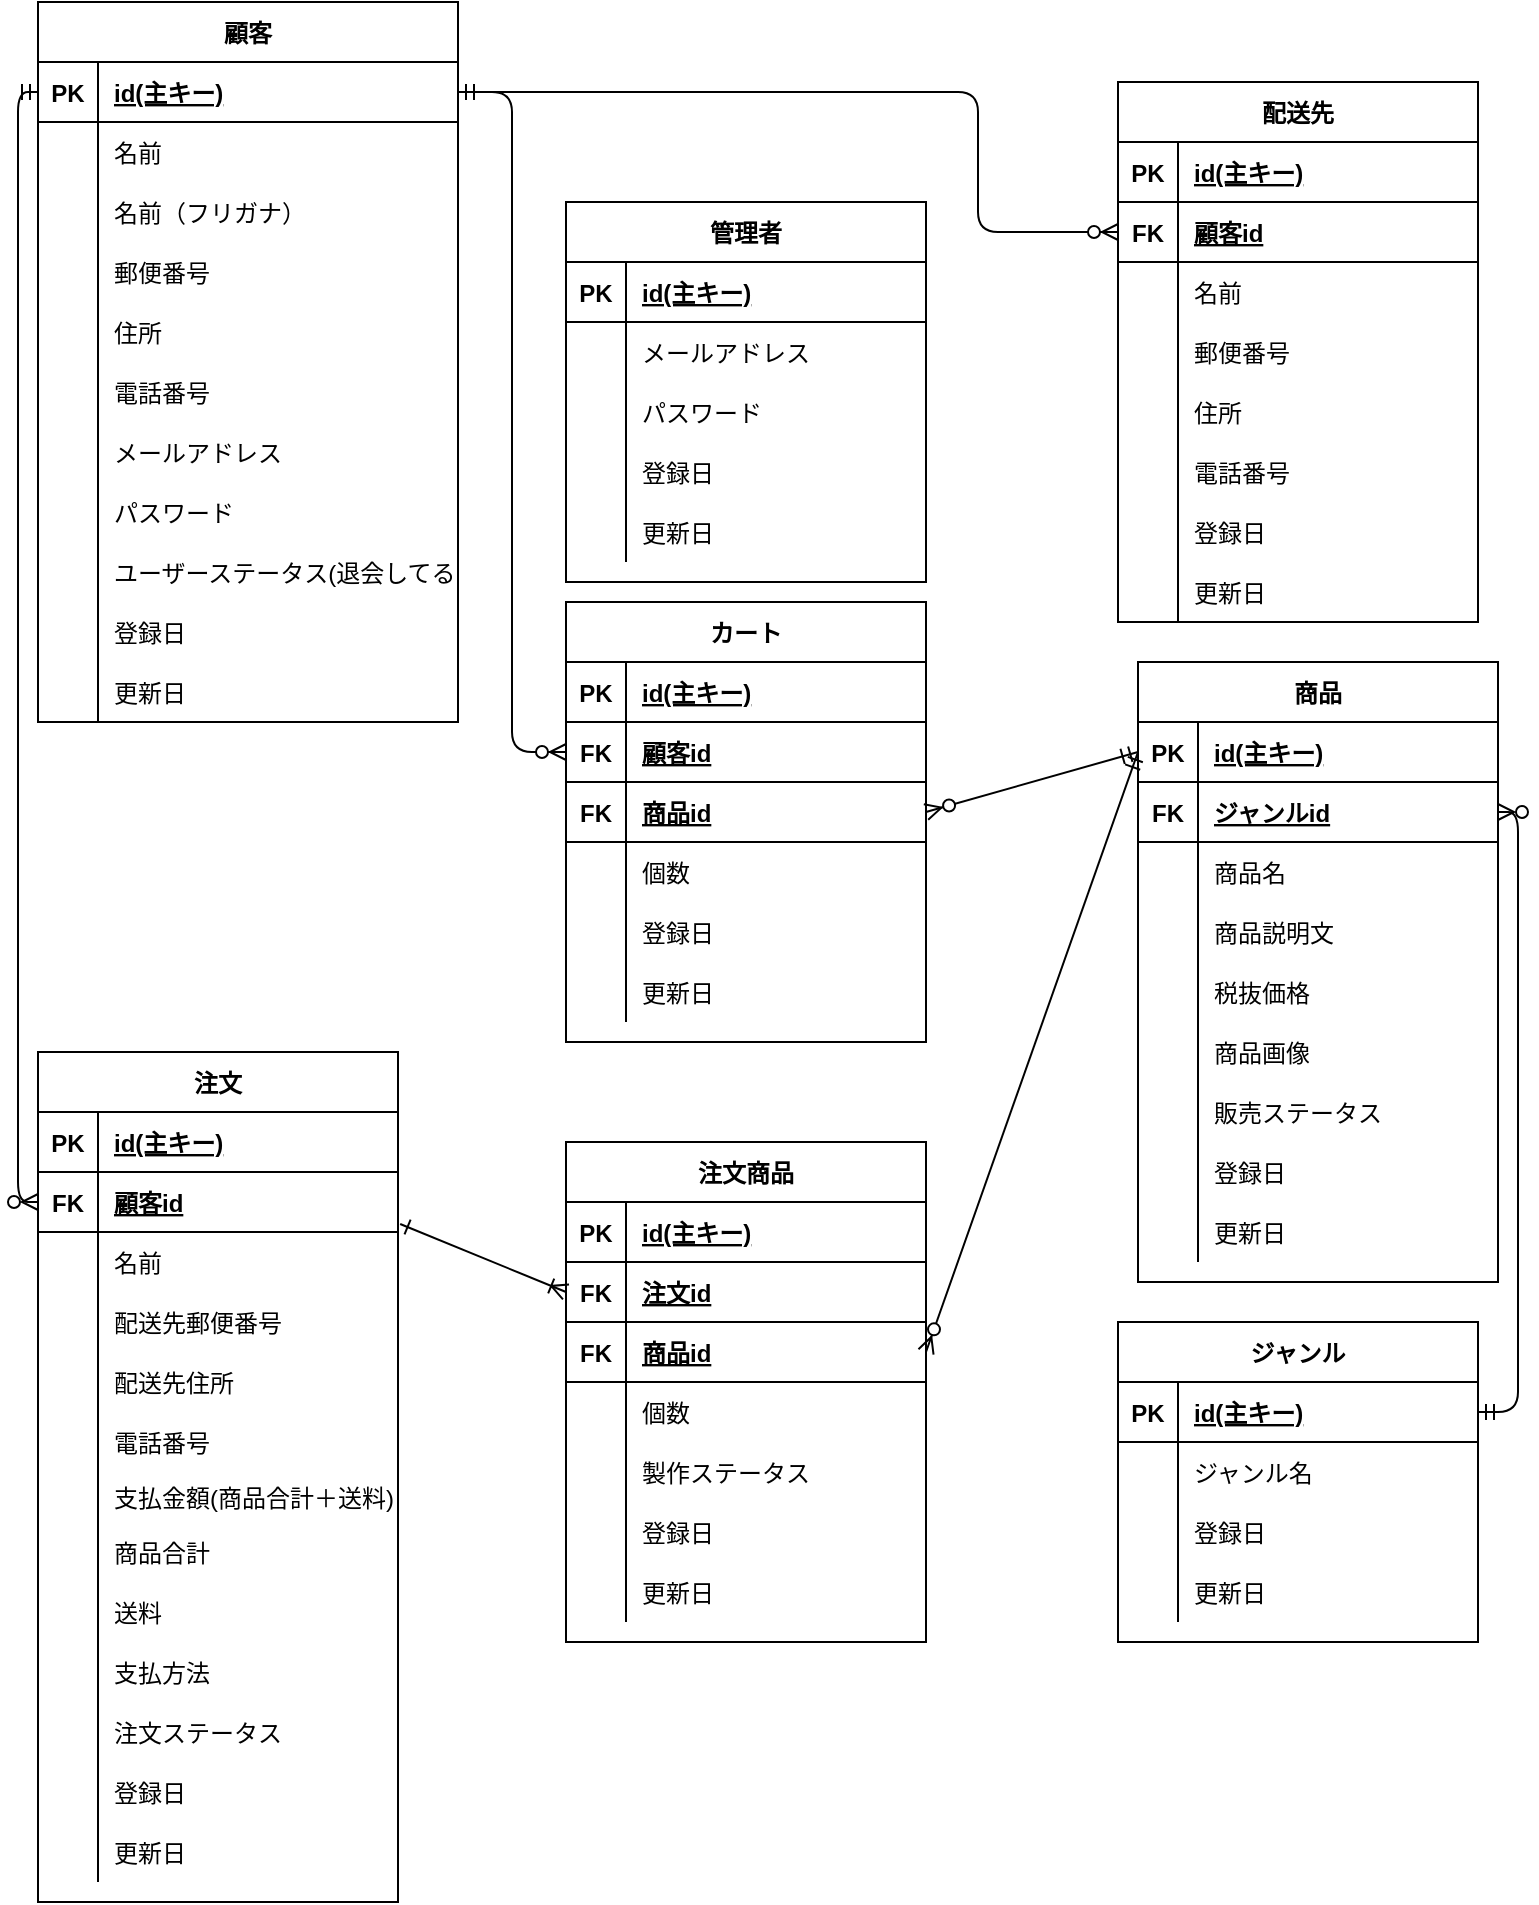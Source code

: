 <mxfile version="14.3.1" type="github">
  <diagram id="tSMaDPSG_NFxR9K5SJ_2" name="Page-1">
    <mxGraphModel dx="827" dy="589" grid="1" gridSize="10" guides="1" tooltips="1" connect="1" arrows="1" fold="1" page="1" pageScale="1" pageWidth="827" pageHeight="1169" math="0" shadow="0">
      <root>
        <mxCell id="0" />
        <mxCell id="1" parent="0" />
        <mxCell id="ISeB7mWLumaq7uImgFsu-5" value="顧客" style="shape=table;startSize=30;container=1;collapsible=1;childLayout=tableLayout;fixedRows=1;rowLines=0;fontStyle=1;align=center;resizeLast=1;" vertex="1" parent="1">
          <mxGeometry x="60" y="10" width="210" height="360" as="geometry">
            <mxRectangle x="70" y="100" width="60" height="30" as="alternateBounds" />
          </mxGeometry>
        </mxCell>
        <mxCell id="ISeB7mWLumaq7uImgFsu-6" value="" style="shape=partialRectangle;collapsible=0;dropTarget=0;pointerEvents=0;fillColor=none;top=0;left=0;bottom=1;right=0;points=[[0,0.5],[1,0.5]];portConstraint=eastwest;" vertex="1" parent="ISeB7mWLumaq7uImgFsu-5">
          <mxGeometry y="30" width="210" height="30" as="geometry" />
        </mxCell>
        <mxCell id="ISeB7mWLumaq7uImgFsu-7" value="PK" style="shape=partialRectangle;connectable=0;fillColor=none;top=0;left=0;bottom=0;right=0;fontStyle=1;overflow=hidden;" vertex="1" parent="ISeB7mWLumaq7uImgFsu-6">
          <mxGeometry width="30" height="30" as="geometry" />
        </mxCell>
        <mxCell id="ISeB7mWLumaq7uImgFsu-8" value="id(主キー)" style="shape=partialRectangle;connectable=0;fillColor=none;top=0;left=0;bottom=0;right=0;align=left;spacingLeft=6;fontStyle=5;overflow=hidden;" vertex="1" parent="ISeB7mWLumaq7uImgFsu-6">
          <mxGeometry x="30" width="180" height="30" as="geometry" />
        </mxCell>
        <mxCell id="ISeB7mWLumaq7uImgFsu-9" value="" style="shape=partialRectangle;collapsible=0;dropTarget=0;pointerEvents=0;fillColor=none;top=0;left=0;bottom=0;right=0;points=[[0,0.5],[1,0.5]];portConstraint=eastwest;" vertex="1" parent="ISeB7mWLumaq7uImgFsu-5">
          <mxGeometry y="60" width="210" height="30" as="geometry" />
        </mxCell>
        <mxCell id="ISeB7mWLumaq7uImgFsu-10" value="" style="shape=partialRectangle;connectable=0;fillColor=none;top=0;left=0;bottom=0;right=0;editable=1;overflow=hidden;" vertex="1" parent="ISeB7mWLumaq7uImgFsu-9">
          <mxGeometry width="30" height="30" as="geometry" />
        </mxCell>
        <mxCell id="ISeB7mWLumaq7uImgFsu-11" value="名前" style="shape=partialRectangle;connectable=0;fillColor=none;top=0;left=0;bottom=0;right=0;align=left;spacingLeft=6;overflow=hidden;" vertex="1" parent="ISeB7mWLumaq7uImgFsu-9">
          <mxGeometry x="30" width="180" height="30" as="geometry" />
        </mxCell>
        <mxCell id="ISeB7mWLumaq7uImgFsu-179" value="" style="shape=partialRectangle;collapsible=0;dropTarget=0;pointerEvents=0;fillColor=none;top=0;left=0;bottom=0;right=0;points=[[0,0.5],[1,0.5]];portConstraint=eastwest;" vertex="1" parent="ISeB7mWLumaq7uImgFsu-5">
          <mxGeometry y="90" width="210" height="30" as="geometry" />
        </mxCell>
        <mxCell id="ISeB7mWLumaq7uImgFsu-180" value="" style="shape=partialRectangle;connectable=0;fillColor=none;top=0;left=0;bottom=0;right=0;editable=1;overflow=hidden;" vertex="1" parent="ISeB7mWLumaq7uImgFsu-179">
          <mxGeometry width="30" height="30" as="geometry" />
        </mxCell>
        <mxCell id="ISeB7mWLumaq7uImgFsu-181" value="名前（フリガナ）" style="shape=partialRectangle;connectable=0;fillColor=none;top=0;left=0;bottom=0;right=0;align=left;spacingLeft=6;overflow=hidden;" vertex="1" parent="ISeB7mWLumaq7uImgFsu-179">
          <mxGeometry x="30" width="180" height="30" as="geometry" />
        </mxCell>
        <mxCell id="ISeB7mWLumaq7uImgFsu-182" value="" style="shape=partialRectangle;collapsible=0;dropTarget=0;pointerEvents=0;fillColor=none;top=0;left=0;bottom=0;right=0;points=[[0,0.5],[1,0.5]];portConstraint=eastwest;" vertex="1" parent="ISeB7mWLumaq7uImgFsu-5">
          <mxGeometry y="120" width="210" height="30" as="geometry" />
        </mxCell>
        <mxCell id="ISeB7mWLumaq7uImgFsu-183" value="" style="shape=partialRectangle;connectable=0;fillColor=none;top=0;left=0;bottom=0;right=0;editable=1;overflow=hidden;" vertex="1" parent="ISeB7mWLumaq7uImgFsu-182">
          <mxGeometry width="30" height="30" as="geometry" />
        </mxCell>
        <mxCell id="ISeB7mWLumaq7uImgFsu-184" value="郵便番号" style="shape=partialRectangle;connectable=0;fillColor=none;top=0;left=0;bottom=0;right=0;align=left;spacingLeft=6;overflow=hidden;" vertex="1" parent="ISeB7mWLumaq7uImgFsu-182">
          <mxGeometry x="30" width="180" height="30" as="geometry" />
        </mxCell>
        <mxCell id="ISeB7mWLumaq7uImgFsu-12" value="" style="shape=partialRectangle;collapsible=0;dropTarget=0;pointerEvents=0;fillColor=none;top=0;left=0;bottom=0;right=0;points=[[0,0.5],[1,0.5]];portConstraint=eastwest;" vertex="1" parent="ISeB7mWLumaq7uImgFsu-5">
          <mxGeometry y="150" width="210" height="30" as="geometry" />
        </mxCell>
        <mxCell id="ISeB7mWLumaq7uImgFsu-13" value="" style="shape=partialRectangle;connectable=0;fillColor=none;top=0;left=0;bottom=0;right=0;editable=1;overflow=hidden;" vertex="1" parent="ISeB7mWLumaq7uImgFsu-12">
          <mxGeometry width="30" height="30" as="geometry" />
        </mxCell>
        <mxCell id="ISeB7mWLumaq7uImgFsu-14" value="住所" style="shape=partialRectangle;connectable=0;fillColor=none;top=0;left=0;bottom=0;right=0;align=left;spacingLeft=6;overflow=hidden;" vertex="1" parent="ISeB7mWLumaq7uImgFsu-12">
          <mxGeometry x="30" width="180" height="30" as="geometry" />
        </mxCell>
        <mxCell id="ISeB7mWLumaq7uImgFsu-15" value="" style="shape=partialRectangle;collapsible=0;dropTarget=0;pointerEvents=0;fillColor=none;top=0;left=0;bottom=0;right=0;points=[[0,0.5],[1,0.5]];portConstraint=eastwest;" vertex="1" parent="ISeB7mWLumaq7uImgFsu-5">
          <mxGeometry y="180" width="210" height="30" as="geometry" />
        </mxCell>
        <mxCell id="ISeB7mWLumaq7uImgFsu-16" value="" style="shape=partialRectangle;connectable=0;fillColor=none;top=0;left=0;bottom=0;right=0;editable=1;overflow=hidden;" vertex="1" parent="ISeB7mWLumaq7uImgFsu-15">
          <mxGeometry width="30" height="30" as="geometry" />
        </mxCell>
        <mxCell id="ISeB7mWLumaq7uImgFsu-17" value="電話番号" style="shape=partialRectangle;connectable=0;fillColor=none;top=0;left=0;bottom=0;right=0;align=left;spacingLeft=6;overflow=hidden;" vertex="1" parent="ISeB7mWLumaq7uImgFsu-15">
          <mxGeometry x="30" width="180" height="30" as="geometry" />
        </mxCell>
        <mxCell id="ISeB7mWLumaq7uImgFsu-80" value="" style="shape=partialRectangle;collapsible=0;dropTarget=0;pointerEvents=0;fillColor=none;top=0;left=0;bottom=0;right=0;points=[[0,0.5],[1,0.5]];portConstraint=eastwest;" vertex="1" parent="ISeB7mWLumaq7uImgFsu-5">
          <mxGeometry y="210" width="210" height="30" as="geometry" />
        </mxCell>
        <mxCell id="ISeB7mWLumaq7uImgFsu-81" value="" style="shape=partialRectangle;connectable=0;fillColor=none;top=0;left=0;bottom=0;right=0;editable=1;overflow=hidden;" vertex="1" parent="ISeB7mWLumaq7uImgFsu-80">
          <mxGeometry width="30" height="30" as="geometry" />
        </mxCell>
        <mxCell id="ISeB7mWLumaq7uImgFsu-82" value="メールアドレス" style="shape=partialRectangle;connectable=0;fillColor=none;top=0;left=0;bottom=0;right=0;align=left;spacingLeft=6;overflow=hidden;" vertex="1" parent="ISeB7mWLumaq7uImgFsu-80">
          <mxGeometry x="30" width="180" height="30" as="geometry" />
        </mxCell>
        <mxCell id="ISeB7mWLumaq7uImgFsu-83" value="" style="shape=partialRectangle;collapsible=0;dropTarget=0;pointerEvents=0;fillColor=none;top=0;left=0;bottom=0;right=0;points=[[0,0.5],[1,0.5]];portConstraint=eastwest;" vertex="1" parent="ISeB7mWLumaq7uImgFsu-5">
          <mxGeometry y="240" width="210" height="30" as="geometry" />
        </mxCell>
        <mxCell id="ISeB7mWLumaq7uImgFsu-84" value="" style="shape=partialRectangle;connectable=0;fillColor=none;top=0;left=0;bottom=0;right=0;editable=1;overflow=hidden;" vertex="1" parent="ISeB7mWLumaq7uImgFsu-83">
          <mxGeometry width="30" height="30" as="geometry" />
        </mxCell>
        <mxCell id="ISeB7mWLumaq7uImgFsu-85" value="パスワード" style="shape=partialRectangle;connectable=0;fillColor=none;top=0;left=0;bottom=0;right=0;align=left;spacingLeft=6;overflow=hidden;" vertex="1" parent="ISeB7mWLumaq7uImgFsu-83">
          <mxGeometry x="30" width="180" height="30" as="geometry" />
        </mxCell>
        <mxCell id="ISeB7mWLumaq7uImgFsu-86" value="" style="shape=partialRectangle;collapsible=0;dropTarget=0;pointerEvents=0;fillColor=none;top=0;left=0;bottom=0;right=0;points=[[0,0.5],[1,0.5]];portConstraint=eastwest;" vertex="1" parent="ISeB7mWLumaq7uImgFsu-5">
          <mxGeometry y="270" width="210" height="30" as="geometry" />
        </mxCell>
        <mxCell id="ISeB7mWLumaq7uImgFsu-87" value="" style="shape=partialRectangle;connectable=0;fillColor=none;top=0;left=0;bottom=0;right=0;editable=1;overflow=hidden;" vertex="1" parent="ISeB7mWLumaq7uImgFsu-86">
          <mxGeometry width="30" height="30" as="geometry" />
        </mxCell>
        <mxCell id="ISeB7mWLumaq7uImgFsu-88" value="ユーザーステータス(退会してるか)" style="shape=partialRectangle;connectable=0;fillColor=none;top=0;left=0;bottom=0;right=0;align=left;spacingLeft=6;overflow=hidden;" vertex="1" parent="ISeB7mWLumaq7uImgFsu-86">
          <mxGeometry x="30" width="180" height="30" as="geometry" />
        </mxCell>
        <mxCell id="ISeB7mWLumaq7uImgFsu-89" value="" style="shape=partialRectangle;collapsible=0;dropTarget=0;pointerEvents=0;fillColor=none;top=0;left=0;bottom=0;right=0;points=[[0,0.5],[1,0.5]];portConstraint=eastwest;" vertex="1" parent="ISeB7mWLumaq7uImgFsu-5">
          <mxGeometry y="300" width="210" height="30" as="geometry" />
        </mxCell>
        <mxCell id="ISeB7mWLumaq7uImgFsu-90" value="" style="shape=partialRectangle;connectable=0;fillColor=none;top=0;left=0;bottom=0;right=0;editable=1;overflow=hidden;" vertex="1" parent="ISeB7mWLumaq7uImgFsu-89">
          <mxGeometry width="30" height="30" as="geometry" />
        </mxCell>
        <mxCell id="ISeB7mWLumaq7uImgFsu-91" value="登録日" style="shape=partialRectangle;connectable=0;fillColor=none;top=0;left=0;bottom=0;right=0;align=left;spacingLeft=6;overflow=hidden;" vertex="1" parent="ISeB7mWLumaq7uImgFsu-89">
          <mxGeometry x="30" width="180" height="30" as="geometry" />
        </mxCell>
        <mxCell id="ISeB7mWLumaq7uImgFsu-92" value="" style="shape=partialRectangle;collapsible=0;dropTarget=0;pointerEvents=0;fillColor=none;top=0;left=0;bottom=0;right=0;points=[[0,0.5],[1,0.5]];portConstraint=eastwest;" vertex="1" parent="ISeB7mWLumaq7uImgFsu-5">
          <mxGeometry y="330" width="210" height="30" as="geometry" />
        </mxCell>
        <mxCell id="ISeB7mWLumaq7uImgFsu-93" value="" style="shape=partialRectangle;connectable=0;fillColor=none;top=0;left=0;bottom=0;right=0;editable=1;overflow=hidden;" vertex="1" parent="ISeB7mWLumaq7uImgFsu-92">
          <mxGeometry width="30" height="30" as="geometry" />
        </mxCell>
        <mxCell id="ISeB7mWLumaq7uImgFsu-94" value="更新日" style="shape=partialRectangle;connectable=0;fillColor=none;top=0;left=0;bottom=0;right=0;align=left;spacingLeft=6;overflow=hidden;" vertex="1" parent="ISeB7mWLumaq7uImgFsu-92">
          <mxGeometry x="30" width="180" height="30" as="geometry" />
        </mxCell>
        <mxCell id="ISeB7mWLumaq7uImgFsu-22" value="商品" style="shape=table;startSize=30;container=1;collapsible=1;childLayout=tableLayout;fixedRows=1;rowLines=0;fontStyle=1;align=center;resizeLast=1;" vertex="1" parent="1">
          <mxGeometry x="610" y="340" width="180" height="310" as="geometry" />
        </mxCell>
        <mxCell id="ISeB7mWLumaq7uImgFsu-23" value="" style="shape=partialRectangle;collapsible=0;dropTarget=0;pointerEvents=0;fillColor=none;top=0;left=0;bottom=1;right=0;points=[[0,0.5],[1,0.5]];portConstraint=eastwest;" vertex="1" parent="ISeB7mWLumaq7uImgFsu-22">
          <mxGeometry y="30" width="180" height="30" as="geometry" />
        </mxCell>
        <mxCell id="ISeB7mWLumaq7uImgFsu-24" value="PK" style="shape=partialRectangle;connectable=0;fillColor=none;top=0;left=0;bottom=0;right=0;fontStyle=1;overflow=hidden;" vertex="1" parent="ISeB7mWLumaq7uImgFsu-23">
          <mxGeometry width="30" height="30" as="geometry" />
        </mxCell>
        <mxCell id="ISeB7mWLumaq7uImgFsu-25" value="id(主キー)" style="shape=partialRectangle;connectable=0;fillColor=none;top=0;left=0;bottom=0;right=0;align=left;spacingLeft=6;fontStyle=5;overflow=hidden;" vertex="1" parent="ISeB7mWLumaq7uImgFsu-23">
          <mxGeometry x="30" width="150" height="30" as="geometry" />
        </mxCell>
        <mxCell id="ISeB7mWLumaq7uImgFsu-215" value="" style="shape=partialRectangle;collapsible=0;dropTarget=0;pointerEvents=0;fillColor=none;top=0;left=0;bottom=1;right=0;points=[[0,0.5],[1,0.5]];portConstraint=eastwest;" vertex="1" parent="ISeB7mWLumaq7uImgFsu-22">
          <mxGeometry y="60" width="180" height="30" as="geometry" />
        </mxCell>
        <mxCell id="ISeB7mWLumaq7uImgFsu-216" value="FK" style="shape=partialRectangle;connectable=0;fillColor=none;top=0;left=0;bottom=0;right=0;fontStyle=1;overflow=hidden;" vertex="1" parent="ISeB7mWLumaq7uImgFsu-215">
          <mxGeometry width="30" height="30" as="geometry" />
        </mxCell>
        <mxCell id="ISeB7mWLumaq7uImgFsu-217" value="ジャンルid" style="shape=partialRectangle;connectable=0;fillColor=none;top=0;left=0;bottom=0;right=0;align=left;spacingLeft=6;fontStyle=5;overflow=hidden;" vertex="1" parent="ISeB7mWLumaq7uImgFsu-215">
          <mxGeometry x="30" width="150" height="30" as="geometry" />
        </mxCell>
        <mxCell id="ISeB7mWLumaq7uImgFsu-26" value="" style="shape=partialRectangle;collapsible=0;dropTarget=0;pointerEvents=0;fillColor=none;top=0;left=0;bottom=0;right=0;points=[[0,0.5],[1,0.5]];portConstraint=eastwest;" vertex="1" parent="ISeB7mWLumaq7uImgFsu-22">
          <mxGeometry y="90" width="180" height="30" as="geometry" />
        </mxCell>
        <mxCell id="ISeB7mWLumaq7uImgFsu-27" value="" style="shape=partialRectangle;connectable=0;fillColor=none;top=0;left=0;bottom=0;right=0;editable=1;overflow=hidden;" vertex="1" parent="ISeB7mWLumaq7uImgFsu-26">
          <mxGeometry width="30" height="30" as="geometry" />
        </mxCell>
        <mxCell id="ISeB7mWLumaq7uImgFsu-28" value="商品名" style="shape=partialRectangle;connectable=0;fillColor=none;top=0;left=0;bottom=0;right=0;align=left;spacingLeft=6;overflow=hidden;" vertex="1" parent="ISeB7mWLumaq7uImgFsu-26">
          <mxGeometry x="30" width="150" height="30" as="geometry" />
        </mxCell>
        <mxCell id="ISeB7mWLumaq7uImgFsu-29" value="" style="shape=partialRectangle;collapsible=0;dropTarget=0;pointerEvents=0;fillColor=none;top=0;left=0;bottom=0;right=0;points=[[0,0.5],[1,0.5]];portConstraint=eastwest;" vertex="1" parent="ISeB7mWLumaq7uImgFsu-22">
          <mxGeometry y="120" width="180" height="30" as="geometry" />
        </mxCell>
        <mxCell id="ISeB7mWLumaq7uImgFsu-30" value="" style="shape=partialRectangle;connectable=0;fillColor=none;top=0;left=0;bottom=0;right=0;editable=1;overflow=hidden;" vertex="1" parent="ISeB7mWLumaq7uImgFsu-29">
          <mxGeometry width="30" height="30" as="geometry" />
        </mxCell>
        <mxCell id="ISeB7mWLumaq7uImgFsu-31" value="商品説明文" style="shape=partialRectangle;connectable=0;fillColor=none;top=0;left=0;bottom=0;right=0;align=left;spacingLeft=6;overflow=hidden;" vertex="1" parent="ISeB7mWLumaq7uImgFsu-29">
          <mxGeometry x="30" width="150" height="30" as="geometry" />
        </mxCell>
        <mxCell id="ISeB7mWLumaq7uImgFsu-218" value="" style="shape=partialRectangle;collapsible=0;dropTarget=0;pointerEvents=0;fillColor=none;top=0;left=0;bottom=0;right=0;points=[[0,0.5],[1,0.5]];portConstraint=eastwest;" vertex="1" parent="ISeB7mWLumaq7uImgFsu-22">
          <mxGeometry y="150" width="180" height="30" as="geometry" />
        </mxCell>
        <mxCell id="ISeB7mWLumaq7uImgFsu-219" value="" style="shape=partialRectangle;connectable=0;fillColor=none;top=0;left=0;bottom=0;right=0;editable=1;overflow=hidden;" vertex="1" parent="ISeB7mWLumaq7uImgFsu-218">
          <mxGeometry width="30" height="30" as="geometry" />
        </mxCell>
        <mxCell id="ISeB7mWLumaq7uImgFsu-220" value="税抜価格" style="shape=partialRectangle;connectable=0;fillColor=none;top=0;left=0;bottom=0;right=0;align=left;spacingLeft=6;overflow=hidden;" vertex="1" parent="ISeB7mWLumaq7uImgFsu-218">
          <mxGeometry x="30" width="150" height="30" as="geometry" />
        </mxCell>
        <mxCell id="ISeB7mWLumaq7uImgFsu-221" value="" style="shape=partialRectangle;collapsible=0;dropTarget=0;pointerEvents=0;fillColor=none;top=0;left=0;bottom=0;right=0;points=[[0,0.5],[1,0.5]];portConstraint=eastwest;" vertex="1" parent="ISeB7mWLumaq7uImgFsu-22">
          <mxGeometry y="180" width="180" height="30" as="geometry" />
        </mxCell>
        <mxCell id="ISeB7mWLumaq7uImgFsu-222" value="" style="shape=partialRectangle;connectable=0;fillColor=none;top=0;left=0;bottom=0;right=0;editable=1;overflow=hidden;" vertex="1" parent="ISeB7mWLumaq7uImgFsu-221">
          <mxGeometry width="30" height="30" as="geometry" />
        </mxCell>
        <mxCell id="ISeB7mWLumaq7uImgFsu-223" value="商品画像" style="shape=partialRectangle;connectable=0;fillColor=none;top=0;left=0;bottom=0;right=0;align=left;spacingLeft=6;overflow=hidden;" vertex="1" parent="ISeB7mWLumaq7uImgFsu-221">
          <mxGeometry x="30" width="150" height="30" as="geometry" />
        </mxCell>
        <mxCell id="ISeB7mWLumaq7uImgFsu-224" value="" style="shape=partialRectangle;collapsible=0;dropTarget=0;pointerEvents=0;fillColor=none;top=0;left=0;bottom=0;right=0;points=[[0,0.5],[1,0.5]];portConstraint=eastwest;" vertex="1" parent="ISeB7mWLumaq7uImgFsu-22">
          <mxGeometry y="210" width="180" height="30" as="geometry" />
        </mxCell>
        <mxCell id="ISeB7mWLumaq7uImgFsu-225" value="" style="shape=partialRectangle;connectable=0;fillColor=none;top=0;left=0;bottom=0;right=0;editable=1;overflow=hidden;" vertex="1" parent="ISeB7mWLumaq7uImgFsu-224">
          <mxGeometry width="30" height="30" as="geometry" />
        </mxCell>
        <mxCell id="ISeB7mWLumaq7uImgFsu-226" value="販売ステータス" style="shape=partialRectangle;connectable=0;fillColor=none;top=0;left=0;bottom=0;right=0;align=left;spacingLeft=6;overflow=hidden;" vertex="1" parent="ISeB7mWLumaq7uImgFsu-224">
          <mxGeometry x="30" width="150" height="30" as="geometry" />
        </mxCell>
        <mxCell id="ISeB7mWLumaq7uImgFsu-32" value="" style="shape=partialRectangle;collapsible=0;dropTarget=0;pointerEvents=0;fillColor=none;top=0;left=0;bottom=0;right=0;points=[[0,0.5],[1,0.5]];portConstraint=eastwest;" vertex="1" parent="ISeB7mWLumaq7uImgFsu-22">
          <mxGeometry y="240" width="180" height="30" as="geometry" />
        </mxCell>
        <mxCell id="ISeB7mWLumaq7uImgFsu-33" value="" style="shape=partialRectangle;connectable=0;fillColor=none;top=0;left=0;bottom=0;right=0;editable=1;overflow=hidden;" vertex="1" parent="ISeB7mWLumaq7uImgFsu-32">
          <mxGeometry width="30" height="30" as="geometry" />
        </mxCell>
        <mxCell id="ISeB7mWLumaq7uImgFsu-34" value="登録日" style="shape=partialRectangle;connectable=0;fillColor=none;top=0;left=0;bottom=0;right=0;align=left;spacingLeft=6;overflow=hidden;" vertex="1" parent="ISeB7mWLumaq7uImgFsu-32">
          <mxGeometry x="30" width="150" height="30" as="geometry" />
        </mxCell>
        <mxCell id="ISeB7mWLumaq7uImgFsu-157" value="" style="shape=partialRectangle;collapsible=0;dropTarget=0;pointerEvents=0;fillColor=none;top=0;left=0;bottom=0;right=0;points=[[0,0.5],[1,0.5]];portConstraint=eastwest;" vertex="1" parent="ISeB7mWLumaq7uImgFsu-22">
          <mxGeometry y="270" width="180" height="30" as="geometry" />
        </mxCell>
        <mxCell id="ISeB7mWLumaq7uImgFsu-158" value="" style="shape=partialRectangle;connectable=0;fillColor=none;top=0;left=0;bottom=0;right=0;editable=1;overflow=hidden;" vertex="1" parent="ISeB7mWLumaq7uImgFsu-157">
          <mxGeometry width="30" height="30" as="geometry" />
        </mxCell>
        <mxCell id="ISeB7mWLumaq7uImgFsu-159" value="更新日" style="shape=partialRectangle;connectable=0;fillColor=none;top=0;left=0;bottom=0;right=0;align=left;spacingLeft=6;overflow=hidden;" vertex="1" parent="ISeB7mWLumaq7uImgFsu-157">
          <mxGeometry x="30" width="150" height="30" as="geometry" />
        </mxCell>
        <mxCell id="ISeB7mWLumaq7uImgFsu-35" value="カート" style="shape=table;startSize=30;container=1;collapsible=1;childLayout=tableLayout;fixedRows=1;rowLines=0;fontStyle=1;align=center;resizeLast=1;" vertex="1" parent="1">
          <mxGeometry x="324" y="310" width="180" height="220" as="geometry" />
        </mxCell>
        <mxCell id="ISeB7mWLumaq7uImgFsu-36" value="" style="shape=partialRectangle;collapsible=0;dropTarget=0;pointerEvents=0;fillColor=none;top=0;left=0;bottom=1;right=0;points=[[0,0.5],[1,0.5]];portConstraint=eastwest;" vertex="1" parent="ISeB7mWLumaq7uImgFsu-35">
          <mxGeometry y="30" width="180" height="30" as="geometry" />
        </mxCell>
        <mxCell id="ISeB7mWLumaq7uImgFsu-37" value="PK" style="shape=partialRectangle;connectable=0;fillColor=none;top=0;left=0;bottom=0;right=0;fontStyle=1;overflow=hidden;" vertex="1" parent="ISeB7mWLumaq7uImgFsu-36">
          <mxGeometry width="30" height="30" as="geometry" />
        </mxCell>
        <mxCell id="ISeB7mWLumaq7uImgFsu-38" value="id(主キー)" style="shape=partialRectangle;connectable=0;fillColor=none;top=0;left=0;bottom=0;right=0;align=left;spacingLeft=6;fontStyle=5;overflow=hidden;" vertex="1" parent="ISeB7mWLumaq7uImgFsu-36">
          <mxGeometry x="30" width="150" height="30" as="geometry" />
        </mxCell>
        <mxCell id="ISeB7mWLumaq7uImgFsu-235" value="" style="shape=partialRectangle;collapsible=0;dropTarget=0;pointerEvents=0;fillColor=none;top=0;left=0;bottom=1;right=0;points=[[0,0.5],[1,0.5]];portConstraint=eastwest;" vertex="1" parent="ISeB7mWLumaq7uImgFsu-35">
          <mxGeometry y="60" width="180" height="30" as="geometry" />
        </mxCell>
        <mxCell id="ISeB7mWLumaq7uImgFsu-236" value="FK" style="shape=partialRectangle;connectable=0;fillColor=none;top=0;left=0;bottom=0;right=0;fontStyle=1;overflow=hidden;" vertex="1" parent="ISeB7mWLumaq7uImgFsu-235">
          <mxGeometry width="30" height="30" as="geometry" />
        </mxCell>
        <mxCell id="ISeB7mWLumaq7uImgFsu-237" value="顧客id" style="shape=partialRectangle;connectable=0;fillColor=none;top=0;left=0;bottom=0;right=0;align=left;spacingLeft=6;fontStyle=5;overflow=hidden;" vertex="1" parent="ISeB7mWLumaq7uImgFsu-235">
          <mxGeometry x="30" width="150" height="30" as="geometry" />
        </mxCell>
        <mxCell id="ISeB7mWLumaq7uImgFsu-238" value="" style="shape=partialRectangle;collapsible=0;dropTarget=0;pointerEvents=0;fillColor=none;top=0;left=0;bottom=1;right=0;points=[[0,0.5],[1,0.5]];portConstraint=eastwest;" vertex="1" parent="ISeB7mWLumaq7uImgFsu-35">
          <mxGeometry y="90" width="180" height="30" as="geometry" />
        </mxCell>
        <mxCell id="ISeB7mWLumaq7uImgFsu-239" value="FK" style="shape=partialRectangle;connectable=0;fillColor=none;top=0;left=0;bottom=0;right=0;fontStyle=1;overflow=hidden;" vertex="1" parent="ISeB7mWLumaq7uImgFsu-238">
          <mxGeometry width="30" height="30" as="geometry" />
        </mxCell>
        <mxCell id="ISeB7mWLumaq7uImgFsu-240" value="商品id" style="shape=partialRectangle;connectable=0;fillColor=none;top=0;left=0;bottom=0;right=0;align=left;spacingLeft=6;fontStyle=5;overflow=hidden;" vertex="1" parent="ISeB7mWLumaq7uImgFsu-238">
          <mxGeometry x="30" width="150" height="30" as="geometry" />
        </mxCell>
        <mxCell id="ISeB7mWLumaq7uImgFsu-154" value="" style="shape=partialRectangle;collapsible=0;dropTarget=0;pointerEvents=0;fillColor=none;top=0;left=0;bottom=0;right=0;points=[[0,0.5],[1,0.5]];portConstraint=eastwest;" vertex="1" parent="ISeB7mWLumaq7uImgFsu-35">
          <mxGeometry y="120" width="180" height="30" as="geometry" />
        </mxCell>
        <mxCell id="ISeB7mWLumaq7uImgFsu-155" value="" style="shape=partialRectangle;connectable=0;fillColor=none;top=0;left=0;bottom=0;right=0;editable=1;overflow=hidden;" vertex="1" parent="ISeB7mWLumaq7uImgFsu-154">
          <mxGeometry width="30" height="30" as="geometry" />
        </mxCell>
        <mxCell id="ISeB7mWLumaq7uImgFsu-156" value="個数" style="shape=partialRectangle;connectable=0;fillColor=none;top=0;left=0;bottom=0;right=0;align=left;spacingLeft=6;overflow=hidden;" vertex="1" parent="ISeB7mWLumaq7uImgFsu-154">
          <mxGeometry x="30" width="150" height="30" as="geometry" />
        </mxCell>
        <mxCell id="ISeB7mWLumaq7uImgFsu-42" value="" style="shape=partialRectangle;collapsible=0;dropTarget=0;pointerEvents=0;fillColor=none;top=0;left=0;bottom=0;right=0;points=[[0,0.5],[1,0.5]];portConstraint=eastwest;" vertex="1" parent="ISeB7mWLumaq7uImgFsu-35">
          <mxGeometry y="150" width="180" height="30" as="geometry" />
        </mxCell>
        <mxCell id="ISeB7mWLumaq7uImgFsu-43" value="" style="shape=partialRectangle;connectable=0;fillColor=none;top=0;left=0;bottom=0;right=0;editable=1;overflow=hidden;" vertex="1" parent="ISeB7mWLumaq7uImgFsu-42">
          <mxGeometry width="30" height="30" as="geometry" />
        </mxCell>
        <mxCell id="ISeB7mWLumaq7uImgFsu-44" value="登録日" style="shape=partialRectangle;connectable=0;fillColor=none;top=0;left=0;bottom=0;right=0;align=left;spacingLeft=6;overflow=hidden;" vertex="1" parent="ISeB7mWLumaq7uImgFsu-42">
          <mxGeometry x="30" width="150" height="30" as="geometry" />
        </mxCell>
        <mxCell id="ISeB7mWLumaq7uImgFsu-45" value="" style="shape=partialRectangle;collapsible=0;dropTarget=0;pointerEvents=0;fillColor=none;top=0;left=0;bottom=0;right=0;points=[[0,0.5],[1,0.5]];portConstraint=eastwest;" vertex="1" parent="ISeB7mWLumaq7uImgFsu-35">
          <mxGeometry y="180" width="180" height="30" as="geometry" />
        </mxCell>
        <mxCell id="ISeB7mWLumaq7uImgFsu-46" value="" style="shape=partialRectangle;connectable=0;fillColor=none;top=0;left=0;bottom=0;right=0;editable=1;overflow=hidden;" vertex="1" parent="ISeB7mWLumaq7uImgFsu-45">
          <mxGeometry width="30" height="30" as="geometry" />
        </mxCell>
        <mxCell id="ISeB7mWLumaq7uImgFsu-47" value="更新日" style="shape=partialRectangle;connectable=0;fillColor=none;top=0;left=0;bottom=0;right=0;align=left;spacingLeft=6;overflow=hidden;" vertex="1" parent="ISeB7mWLumaq7uImgFsu-45">
          <mxGeometry x="30" width="150" height="30" as="geometry" />
        </mxCell>
        <mxCell id="ISeB7mWLumaq7uImgFsu-48" value="注文" style="shape=table;startSize=30;container=1;collapsible=1;childLayout=tableLayout;fixedRows=1;rowLines=0;fontStyle=1;align=center;resizeLast=1;" vertex="1" parent="1">
          <mxGeometry x="60" y="535" width="180" height="425" as="geometry" />
        </mxCell>
        <mxCell id="ISeB7mWLumaq7uImgFsu-49" value="" style="shape=partialRectangle;collapsible=0;dropTarget=0;pointerEvents=0;fillColor=none;top=0;left=0;bottom=1;right=0;points=[[0,0.5],[1,0.5]];portConstraint=eastwest;" vertex="1" parent="ISeB7mWLumaq7uImgFsu-48">
          <mxGeometry y="30" width="180" height="30" as="geometry" />
        </mxCell>
        <mxCell id="ISeB7mWLumaq7uImgFsu-50" value="PK" style="shape=partialRectangle;connectable=0;fillColor=none;top=0;left=0;bottom=0;right=0;fontStyle=1;overflow=hidden;" vertex="1" parent="ISeB7mWLumaq7uImgFsu-49">
          <mxGeometry width="30" height="30" as="geometry" />
        </mxCell>
        <mxCell id="ISeB7mWLumaq7uImgFsu-51" value="id(主キー)" style="shape=partialRectangle;connectable=0;fillColor=none;top=0;left=0;bottom=0;right=0;align=left;spacingLeft=6;fontStyle=5;overflow=hidden;" vertex="1" parent="ISeB7mWLumaq7uImgFsu-49">
          <mxGeometry x="30" width="150" height="30" as="geometry" />
        </mxCell>
        <mxCell id="ISeB7mWLumaq7uImgFsu-241" value="" style="shape=partialRectangle;collapsible=0;dropTarget=0;pointerEvents=0;fillColor=none;top=0;left=0;bottom=1;right=0;points=[[0,0.5],[1,0.5]];portConstraint=eastwest;" vertex="1" parent="ISeB7mWLumaq7uImgFsu-48">
          <mxGeometry y="60" width="180" height="30" as="geometry" />
        </mxCell>
        <mxCell id="ISeB7mWLumaq7uImgFsu-242" value="FK" style="shape=partialRectangle;connectable=0;fillColor=none;top=0;left=0;bottom=0;right=0;fontStyle=1;overflow=hidden;" vertex="1" parent="ISeB7mWLumaq7uImgFsu-241">
          <mxGeometry width="30" height="30" as="geometry" />
        </mxCell>
        <mxCell id="ISeB7mWLumaq7uImgFsu-243" value="顧客id" style="shape=partialRectangle;connectable=0;fillColor=none;top=0;left=0;bottom=0;right=0;align=left;spacingLeft=6;fontStyle=5;overflow=hidden;" vertex="1" parent="ISeB7mWLumaq7uImgFsu-241">
          <mxGeometry x="30" width="150" height="30" as="geometry" />
        </mxCell>
        <mxCell id="ISeB7mWLumaq7uImgFsu-176" value="" style="shape=partialRectangle;collapsible=0;dropTarget=0;pointerEvents=0;fillColor=none;top=0;left=0;bottom=0;right=0;points=[[0,0.5],[1,0.5]];portConstraint=eastwest;" vertex="1" parent="ISeB7mWLumaq7uImgFsu-48">
          <mxGeometry y="90" width="180" height="30" as="geometry" />
        </mxCell>
        <mxCell id="ISeB7mWLumaq7uImgFsu-177" value="" style="shape=partialRectangle;connectable=0;fillColor=none;top=0;left=0;bottom=0;right=0;editable=1;overflow=hidden;" vertex="1" parent="ISeB7mWLumaq7uImgFsu-176">
          <mxGeometry width="30" height="30" as="geometry" />
        </mxCell>
        <mxCell id="ISeB7mWLumaq7uImgFsu-178" value="名前" style="shape=partialRectangle;connectable=0;fillColor=none;top=0;left=0;bottom=0;right=0;align=left;spacingLeft=6;overflow=hidden;" vertex="1" parent="ISeB7mWLumaq7uImgFsu-176">
          <mxGeometry x="30" width="150" height="30" as="geometry" />
        </mxCell>
        <mxCell id="ISeB7mWLumaq7uImgFsu-255" value="" style="shape=partialRectangle;collapsible=0;dropTarget=0;pointerEvents=0;fillColor=none;top=0;left=0;bottom=0;right=0;points=[[0,0.5],[1,0.5]];portConstraint=eastwest;" vertex="1" parent="ISeB7mWLumaq7uImgFsu-48">
          <mxGeometry y="120" width="180" height="30" as="geometry" />
        </mxCell>
        <mxCell id="ISeB7mWLumaq7uImgFsu-256" value="" style="shape=partialRectangle;connectable=0;fillColor=none;top=0;left=0;bottom=0;right=0;editable=1;overflow=hidden;" vertex="1" parent="ISeB7mWLumaq7uImgFsu-255">
          <mxGeometry width="30" height="30" as="geometry" />
        </mxCell>
        <mxCell id="ISeB7mWLumaq7uImgFsu-257" value="配送先郵便番号" style="shape=partialRectangle;connectable=0;fillColor=none;top=0;left=0;bottom=0;right=0;align=left;spacingLeft=6;overflow=hidden;" vertex="1" parent="ISeB7mWLumaq7uImgFsu-255">
          <mxGeometry x="30" width="150" height="30" as="geometry" />
        </mxCell>
        <mxCell id="ISeB7mWLumaq7uImgFsu-246" value="" style="shape=partialRectangle;collapsible=0;dropTarget=0;pointerEvents=0;fillColor=none;top=0;left=0;bottom=0;right=0;points=[[0,0.5],[1,0.5]];portConstraint=eastwest;" vertex="1" parent="ISeB7mWLumaq7uImgFsu-48">
          <mxGeometry y="150" width="180" height="30" as="geometry" />
        </mxCell>
        <mxCell id="ISeB7mWLumaq7uImgFsu-247" value="" style="shape=partialRectangle;connectable=0;fillColor=none;top=0;left=0;bottom=0;right=0;editable=1;overflow=hidden;" vertex="1" parent="ISeB7mWLumaq7uImgFsu-246">
          <mxGeometry width="30" height="30" as="geometry" />
        </mxCell>
        <mxCell id="ISeB7mWLumaq7uImgFsu-248" value="配送先住所" style="shape=partialRectangle;connectable=0;fillColor=none;top=0;left=0;bottom=0;right=0;align=left;spacingLeft=6;overflow=hidden;" vertex="1" parent="ISeB7mWLumaq7uImgFsu-246">
          <mxGeometry x="30" width="150" height="30" as="geometry" />
        </mxCell>
        <mxCell id="ISeB7mWLumaq7uImgFsu-261" value="" style="shape=partialRectangle;collapsible=0;dropTarget=0;pointerEvents=0;fillColor=none;top=0;left=0;bottom=0;right=0;points=[[0,0.5],[1,0.5]];portConstraint=eastwest;" vertex="1" parent="ISeB7mWLumaq7uImgFsu-48">
          <mxGeometry y="180" width="180" height="30" as="geometry" />
        </mxCell>
        <mxCell id="ISeB7mWLumaq7uImgFsu-262" value="" style="shape=partialRectangle;connectable=0;fillColor=none;top=0;left=0;bottom=0;right=0;editable=1;overflow=hidden;" vertex="1" parent="ISeB7mWLumaq7uImgFsu-261">
          <mxGeometry width="30" height="30" as="geometry" />
        </mxCell>
        <mxCell id="ISeB7mWLumaq7uImgFsu-263" value="電話番号" style="shape=partialRectangle;connectable=0;fillColor=none;top=0;left=0;bottom=0;right=0;align=left;spacingLeft=6;overflow=hidden;" vertex="1" parent="ISeB7mWLumaq7uImgFsu-261">
          <mxGeometry x="30" width="150" height="30" as="geometry" />
        </mxCell>
        <mxCell id="ISeB7mWLumaq7uImgFsu-258" value="" style="shape=partialRectangle;collapsible=0;dropTarget=0;pointerEvents=0;fillColor=none;top=0;left=0;bottom=0;right=0;points=[[0,0.5],[1,0.5]];portConstraint=eastwest;" vertex="1" parent="ISeB7mWLumaq7uImgFsu-48">
          <mxGeometry y="210" width="180" height="25" as="geometry" />
        </mxCell>
        <mxCell id="ISeB7mWLumaq7uImgFsu-259" value="" style="shape=partialRectangle;connectable=0;fillColor=none;top=0;left=0;bottom=0;right=0;editable=1;overflow=hidden;" vertex="1" parent="ISeB7mWLumaq7uImgFsu-258">
          <mxGeometry width="30" height="25" as="geometry" />
        </mxCell>
        <mxCell id="ISeB7mWLumaq7uImgFsu-260" value="支払金額(商品合計＋送料)" style="shape=partialRectangle;connectable=0;fillColor=none;top=0;left=0;bottom=0;right=0;align=left;spacingLeft=6;overflow=hidden;" vertex="1" parent="ISeB7mWLumaq7uImgFsu-258">
          <mxGeometry x="30" width="150" height="25" as="geometry" />
        </mxCell>
        <mxCell id="ISeB7mWLumaq7uImgFsu-173" value="" style="shape=partialRectangle;collapsible=0;dropTarget=0;pointerEvents=0;fillColor=none;top=0;left=0;bottom=0;right=0;points=[[0,0.5],[1,0.5]];portConstraint=eastwest;" vertex="1" parent="ISeB7mWLumaq7uImgFsu-48">
          <mxGeometry y="235" width="180" height="30" as="geometry" />
        </mxCell>
        <mxCell id="ISeB7mWLumaq7uImgFsu-174" value="" style="shape=partialRectangle;connectable=0;fillColor=none;top=0;left=0;bottom=0;right=0;editable=1;overflow=hidden;" vertex="1" parent="ISeB7mWLumaq7uImgFsu-173">
          <mxGeometry width="30" height="30" as="geometry" />
        </mxCell>
        <mxCell id="ISeB7mWLumaq7uImgFsu-175" value="商品合計" style="shape=partialRectangle;connectable=0;fillColor=none;top=0;left=0;bottom=0;right=0;align=left;spacingLeft=6;overflow=hidden;" vertex="1" parent="ISeB7mWLumaq7uImgFsu-173">
          <mxGeometry x="30" width="150" height="30" as="geometry" />
        </mxCell>
        <mxCell id="ISeB7mWLumaq7uImgFsu-55" value="" style="shape=partialRectangle;collapsible=0;dropTarget=0;pointerEvents=0;fillColor=none;top=0;left=0;bottom=0;right=0;points=[[0,0.5],[1,0.5]];portConstraint=eastwest;" vertex="1" parent="ISeB7mWLumaq7uImgFsu-48">
          <mxGeometry y="265" width="180" height="30" as="geometry" />
        </mxCell>
        <mxCell id="ISeB7mWLumaq7uImgFsu-56" value="" style="shape=partialRectangle;connectable=0;fillColor=none;top=0;left=0;bottom=0;right=0;editable=1;overflow=hidden;" vertex="1" parent="ISeB7mWLumaq7uImgFsu-55">
          <mxGeometry width="30" height="30" as="geometry" />
        </mxCell>
        <mxCell id="ISeB7mWLumaq7uImgFsu-57" value="送料" style="shape=partialRectangle;connectable=0;fillColor=none;top=0;left=0;bottom=0;right=0;align=left;spacingLeft=6;overflow=hidden;" vertex="1" parent="ISeB7mWLumaq7uImgFsu-55">
          <mxGeometry x="30" width="150" height="30" as="geometry" />
        </mxCell>
        <mxCell id="ISeB7mWLumaq7uImgFsu-249" value="" style="shape=partialRectangle;collapsible=0;dropTarget=0;pointerEvents=0;fillColor=none;top=0;left=0;bottom=0;right=0;points=[[0,0.5],[1,0.5]];portConstraint=eastwest;" vertex="1" parent="ISeB7mWLumaq7uImgFsu-48">
          <mxGeometry y="295" width="180" height="30" as="geometry" />
        </mxCell>
        <mxCell id="ISeB7mWLumaq7uImgFsu-250" value="" style="shape=partialRectangle;connectable=0;fillColor=none;top=0;left=0;bottom=0;right=0;editable=1;overflow=hidden;" vertex="1" parent="ISeB7mWLumaq7uImgFsu-249">
          <mxGeometry width="30" height="30" as="geometry" />
        </mxCell>
        <mxCell id="ISeB7mWLumaq7uImgFsu-251" value="支払方法" style="shape=partialRectangle;connectable=0;fillColor=none;top=0;left=0;bottom=0;right=0;align=left;spacingLeft=6;overflow=hidden;" vertex="1" parent="ISeB7mWLumaq7uImgFsu-249">
          <mxGeometry x="30" width="150" height="30" as="geometry" />
        </mxCell>
        <mxCell id="ISeB7mWLumaq7uImgFsu-252" value="" style="shape=partialRectangle;collapsible=0;dropTarget=0;pointerEvents=0;fillColor=none;top=0;left=0;bottom=0;right=0;points=[[0,0.5],[1,0.5]];portConstraint=eastwest;" vertex="1" parent="ISeB7mWLumaq7uImgFsu-48">
          <mxGeometry y="325" width="180" height="30" as="geometry" />
        </mxCell>
        <mxCell id="ISeB7mWLumaq7uImgFsu-253" value="" style="shape=partialRectangle;connectable=0;fillColor=none;top=0;left=0;bottom=0;right=0;editable=1;overflow=hidden;" vertex="1" parent="ISeB7mWLumaq7uImgFsu-252">
          <mxGeometry width="30" height="30" as="geometry" />
        </mxCell>
        <mxCell id="ISeB7mWLumaq7uImgFsu-254" value="注文ステータス" style="shape=partialRectangle;connectable=0;fillColor=none;top=0;left=0;bottom=0;right=0;align=left;spacingLeft=6;overflow=hidden;" vertex="1" parent="ISeB7mWLumaq7uImgFsu-252">
          <mxGeometry x="30" width="150" height="30" as="geometry" />
        </mxCell>
        <mxCell id="ISeB7mWLumaq7uImgFsu-58" value="" style="shape=partialRectangle;collapsible=0;dropTarget=0;pointerEvents=0;fillColor=none;top=0;left=0;bottom=0;right=0;points=[[0,0.5],[1,0.5]];portConstraint=eastwest;" vertex="1" parent="ISeB7mWLumaq7uImgFsu-48">
          <mxGeometry y="355" width="180" height="30" as="geometry" />
        </mxCell>
        <mxCell id="ISeB7mWLumaq7uImgFsu-59" value="" style="shape=partialRectangle;connectable=0;fillColor=none;top=0;left=0;bottom=0;right=0;editable=1;overflow=hidden;" vertex="1" parent="ISeB7mWLumaq7uImgFsu-58">
          <mxGeometry width="30" height="30" as="geometry" />
        </mxCell>
        <mxCell id="ISeB7mWLumaq7uImgFsu-60" value="登録日" style="shape=partialRectangle;connectable=0;fillColor=none;top=0;left=0;bottom=0;right=0;align=left;spacingLeft=6;overflow=hidden;" vertex="1" parent="ISeB7mWLumaq7uImgFsu-58">
          <mxGeometry x="30" width="150" height="30" as="geometry" />
        </mxCell>
        <mxCell id="ISeB7mWLumaq7uImgFsu-96" value="" style="shape=partialRectangle;collapsible=0;dropTarget=0;pointerEvents=0;fillColor=none;top=0;left=0;bottom=0;right=0;points=[[0,0.5],[1,0.5]];portConstraint=eastwest;" vertex="1" parent="ISeB7mWLumaq7uImgFsu-48">
          <mxGeometry y="385" width="180" height="30" as="geometry" />
        </mxCell>
        <mxCell id="ISeB7mWLumaq7uImgFsu-97" value="" style="shape=partialRectangle;connectable=0;fillColor=none;top=0;left=0;bottom=0;right=0;editable=1;overflow=hidden;" vertex="1" parent="ISeB7mWLumaq7uImgFsu-96">
          <mxGeometry width="30" height="30" as="geometry" />
        </mxCell>
        <mxCell id="ISeB7mWLumaq7uImgFsu-98" value="更新日" style="shape=partialRectangle;connectable=0;fillColor=none;top=0;left=0;bottom=0;right=0;align=left;spacingLeft=6;overflow=hidden;" vertex="1" parent="ISeB7mWLumaq7uImgFsu-96">
          <mxGeometry x="30" width="150" height="30" as="geometry" />
        </mxCell>
        <mxCell id="ISeB7mWLumaq7uImgFsu-61" value="配送先" style="shape=table;startSize=30;container=1;collapsible=1;childLayout=tableLayout;fixedRows=1;rowLines=0;fontStyle=1;align=center;resizeLast=1;" vertex="1" parent="1">
          <mxGeometry x="600" y="50" width="180" height="270" as="geometry" />
        </mxCell>
        <mxCell id="ISeB7mWLumaq7uImgFsu-62" value="" style="shape=partialRectangle;collapsible=0;dropTarget=0;pointerEvents=0;fillColor=none;top=0;left=0;bottom=1;right=0;points=[[0,0.5],[1,0.5]];portConstraint=eastwest;" vertex="1" parent="ISeB7mWLumaq7uImgFsu-61">
          <mxGeometry y="30" width="180" height="30" as="geometry" />
        </mxCell>
        <mxCell id="ISeB7mWLumaq7uImgFsu-63" value="PK" style="shape=partialRectangle;connectable=0;fillColor=none;top=0;left=0;bottom=0;right=0;fontStyle=1;overflow=hidden;" vertex="1" parent="ISeB7mWLumaq7uImgFsu-62">
          <mxGeometry width="30" height="30" as="geometry" />
        </mxCell>
        <mxCell id="ISeB7mWLumaq7uImgFsu-64" value="id(主キー)" style="shape=partialRectangle;connectable=0;fillColor=none;top=0;left=0;bottom=0;right=0;align=left;spacingLeft=6;fontStyle=5;overflow=hidden;" vertex="1" parent="ISeB7mWLumaq7uImgFsu-62">
          <mxGeometry x="30" width="150" height="30" as="geometry" />
        </mxCell>
        <mxCell id="ISeB7mWLumaq7uImgFsu-228" value="" style="shape=partialRectangle;collapsible=0;dropTarget=0;pointerEvents=0;fillColor=none;top=0;left=0;bottom=1;right=0;points=[[0,0.5],[1,0.5]];portConstraint=eastwest;" vertex="1" parent="ISeB7mWLumaq7uImgFsu-61">
          <mxGeometry y="60" width="180" height="30" as="geometry" />
        </mxCell>
        <mxCell id="ISeB7mWLumaq7uImgFsu-229" value="FK" style="shape=partialRectangle;connectable=0;fillColor=none;top=0;left=0;bottom=0;right=0;fontStyle=1;overflow=hidden;" vertex="1" parent="ISeB7mWLumaq7uImgFsu-228">
          <mxGeometry width="30" height="30" as="geometry" />
        </mxCell>
        <mxCell id="ISeB7mWLumaq7uImgFsu-230" value="顧客id" style="shape=partialRectangle;connectable=0;fillColor=none;top=0;left=0;bottom=0;right=0;align=left;spacingLeft=6;fontStyle=5;overflow=hidden;" vertex="1" parent="ISeB7mWLumaq7uImgFsu-228">
          <mxGeometry x="30" width="150" height="30" as="geometry" />
        </mxCell>
        <mxCell id="ISeB7mWLumaq7uImgFsu-65" value="" style="shape=partialRectangle;collapsible=0;dropTarget=0;pointerEvents=0;fillColor=none;top=0;left=0;bottom=0;right=0;points=[[0,0.5],[1,0.5]];portConstraint=eastwest;" vertex="1" parent="ISeB7mWLumaq7uImgFsu-61">
          <mxGeometry y="90" width="180" height="30" as="geometry" />
        </mxCell>
        <mxCell id="ISeB7mWLumaq7uImgFsu-66" value="" style="shape=partialRectangle;connectable=0;fillColor=none;top=0;left=0;bottom=0;right=0;editable=1;overflow=hidden;" vertex="1" parent="ISeB7mWLumaq7uImgFsu-65">
          <mxGeometry width="30" height="30" as="geometry" />
        </mxCell>
        <mxCell id="ISeB7mWLumaq7uImgFsu-67" value="名前" style="shape=partialRectangle;connectable=0;fillColor=none;top=0;left=0;bottom=0;right=0;align=left;spacingLeft=6;overflow=hidden;" vertex="1" parent="ISeB7mWLumaq7uImgFsu-65">
          <mxGeometry x="30" width="150" height="30" as="geometry" />
        </mxCell>
        <mxCell id="ISeB7mWLumaq7uImgFsu-231" value="" style="shape=partialRectangle;collapsible=0;dropTarget=0;pointerEvents=0;fillColor=none;top=0;left=0;bottom=0;right=0;points=[[0,0.5],[1,0.5]];portConstraint=eastwest;" vertex="1" parent="ISeB7mWLumaq7uImgFsu-61">
          <mxGeometry y="120" width="180" height="30" as="geometry" />
        </mxCell>
        <mxCell id="ISeB7mWLumaq7uImgFsu-232" value="" style="shape=partialRectangle;connectable=0;fillColor=none;top=0;left=0;bottom=0;right=0;editable=1;overflow=hidden;" vertex="1" parent="ISeB7mWLumaq7uImgFsu-231">
          <mxGeometry width="30" height="30" as="geometry" />
        </mxCell>
        <mxCell id="ISeB7mWLumaq7uImgFsu-233" value="郵便番号" style="shape=partialRectangle;connectable=0;fillColor=none;top=0;left=0;bottom=0;right=0;align=left;spacingLeft=6;overflow=hidden;" vertex="1" parent="ISeB7mWLumaq7uImgFsu-231">
          <mxGeometry x="30" width="150" height="30" as="geometry" />
        </mxCell>
        <mxCell id="ISeB7mWLumaq7uImgFsu-166" value="" style="shape=partialRectangle;collapsible=0;dropTarget=0;pointerEvents=0;fillColor=none;top=0;left=0;bottom=0;right=0;points=[[0,0.5],[1,0.5]];portConstraint=eastwest;" vertex="1" parent="ISeB7mWLumaq7uImgFsu-61">
          <mxGeometry y="150" width="180" height="30" as="geometry" />
        </mxCell>
        <mxCell id="ISeB7mWLumaq7uImgFsu-167" value="" style="shape=partialRectangle;connectable=0;fillColor=none;top=0;left=0;bottom=0;right=0;editable=1;overflow=hidden;" vertex="1" parent="ISeB7mWLumaq7uImgFsu-166">
          <mxGeometry width="30" height="30" as="geometry" />
        </mxCell>
        <mxCell id="ISeB7mWLumaq7uImgFsu-168" value="住所" style="shape=partialRectangle;connectable=0;fillColor=none;top=0;left=0;bottom=0;right=0;align=left;spacingLeft=6;overflow=hidden;" vertex="1" parent="ISeB7mWLumaq7uImgFsu-166">
          <mxGeometry x="30" width="150" height="30" as="geometry" />
        </mxCell>
        <mxCell id="ISeB7mWLumaq7uImgFsu-163" value="" style="shape=partialRectangle;collapsible=0;dropTarget=0;pointerEvents=0;fillColor=none;top=0;left=0;bottom=0;right=0;points=[[0,0.5],[1,0.5]];portConstraint=eastwest;" vertex="1" parent="ISeB7mWLumaq7uImgFsu-61">
          <mxGeometry y="180" width="180" height="30" as="geometry" />
        </mxCell>
        <mxCell id="ISeB7mWLumaq7uImgFsu-164" value="" style="shape=partialRectangle;connectable=0;fillColor=none;top=0;left=0;bottom=0;right=0;editable=1;overflow=hidden;" vertex="1" parent="ISeB7mWLumaq7uImgFsu-163">
          <mxGeometry width="30" height="30" as="geometry" />
        </mxCell>
        <mxCell id="ISeB7mWLumaq7uImgFsu-165" value="電話番号" style="shape=partialRectangle;connectable=0;fillColor=none;top=0;left=0;bottom=0;right=0;align=left;spacingLeft=6;overflow=hidden;" vertex="1" parent="ISeB7mWLumaq7uImgFsu-163">
          <mxGeometry x="30" width="150" height="30" as="geometry" />
        </mxCell>
        <mxCell id="ISeB7mWLumaq7uImgFsu-68" value="" style="shape=partialRectangle;collapsible=0;dropTarget=0;pointerEvents=0;fillColor=none;top=0;left=0;bottom=0;right=0;points=[[0,0.5],[1,0.5]];portConstraint=eastwest;" vertex="1" parent="ISeB7mWLumaq7uImgFsu-61">
          <mxGeometry y="210" width="180" height="30" as="geometry" />
        </mxCell>
        <mxCell id="ISeB7mWLumaq7uImgFsu-69" value="" style="shape=partialRectangle;connectable=0;fillColor=none;top=0;left=0;bottom=0;right=0;editable=1;overflow=hidden;" vertex="1" parent="ISeB7mWLumaq7uImgFsu-68">
          <mxGeometry width="30" height="30" as="geometry" />
        </mxCell>
        <mxCell id="ISeB7mWLumaq7uImgFsu-70" value="登録日" style="shape=partialRectangle;connectable=0;fillColor=none;top=0;left=0;bottom=0;right=0;align=left;spacingLeft=6;overflow=hidden;" vertex="1" parent="ISeB7mWLumaq7uImgFsu-68">
          <mxGeometry x="30" width="150" height="30" as="geometry" />
        </mxCell>
        <mxCell id="ISeB7mWLumaq7uImgFsu-71" value="" style="shape=partialRectangle;collapsible=0;dropTarget=0;pointerEvents=0;fillColor=none;top=0;left=0;bottom=0;right=0;points=[[0,0.5],[1,0.5]];portConstraint=eastwest;" vertex="1" parent="ISeB7mWLumaq7uImgFsu-61">
          <mxGeometry y="240" width="180" height="30" as="geometry" />
        </mxCell>
        <mxCell id="ISeB7mWLumaq7uImgFsu-72" value="" style="shape=partialRectangle;connectable=0;fillColor=none;top=0;left=0;bottom=0;right=0;editable=1;overflow=hidden;" vertex="1" parent="ISeB7mWLumaq7uImgFsu-71">
          <mxGeometry width="30" height="30" as="geometry" />
        </mxCell>
        <mxCell id="ISeB7mWLumaq7uImgFsu-73" value="更新日" style="shape=partialRectangle;connectable=0;fillColor=none;top=0;left=0;bottom=0;right=0;align=left;spacingLeft=6;overflow=hidden;" vertex="1" parent="ISeB7mWLumaq7uImgFsu-71">
          <mxGeometry x="30" width="150" height="30" as="geometry" />
        </mxCell>
        <mxCell id="ISeB7mWLumaq7uImgFsu-99" value="注文商品" style="shape=table;startSize=30;container=1;collapsible=1;childLayout=tableLayout;fixedRows=1;rowLines=0;fontStyle=1;align=center;resizeLast=1;shadow=0;" vertex="1" parent="1">
          <mxGeometry x="324" y="580" width="180" height="250" as="geometry" />
        </mxCell>
        <mxCell id="ISeB7mWLumaq7uImgFsu-100" value="" style="shape=partialRectangle;collapsible=0;dropTarget=0;pointerEvents=0;fillColor=none;top=0;left=0;bottom=1;right=0;points=[[0,0.5],[1,0.5]];portConstraint=eastwest;" vertex="1" parent="ISeB7mWLumaq7uImgFsu-99">
          <mxGeometry y="30" width="180" height="30" as="geometry" />
        </mxCell>
        <mxCell id="ISeB7mWLumaq7uImgFsu-101" value="PK" style="shape=partialRectangle;connectable=0;fillColor=none;top=0;left=0;bottom=0;right=0;fontStyle=1;overflow=hidden;" vertex="1" parent="ISeB7mWLumaq7uImgFsu-100">
          <mxGeometry width="30" height="30" as="geometry" />
        </mxCell>
        <mxCell id="ISeB7mWLumaq7uImgFsu-102" value="id(主キー)" style="shape=partialRectangle;connectable=0;fillColor=none;top=0;left=0;bottom=0;right=0;align=left;spacingLeft=6;fontStyle=5;overflow=hidden;" vertex="1" parent="ISeB7mWLumaq7uImgFsu-100">
          <mxGeometry x="30" width="150" height="30" as="geometry" />
        </mxCell>
        <mxCell id="ISeB7mWLumaq7uImgFsu-121" value="" style="shape=partialRectangle;collapsible=0;dropTarget=0;pointerEvents=0;fillColor=none;top=0;left=0;bottom=1;right=0;points=[[0,0.5],[1,0.5]];portConstraint=eastwest;" vertex="1" parent="ISeB7mWLumaq7uImgFsu-99">
          <mxGeometry y="60" width="180" height="30" as="geometry" />
        </mxCell>
        <mxCell id="ISeB7mWLumaq7uImgFsu-122" value="FK" style="shape=partialRectangle;connectable=0;fillColor=none;top=0;left=0;bottom=0;right=0;fontStyle=1;overflow=hidden;" vertex="1" parent="ISeB7mWLumaq7uImgFsu-121">
          <mxGeometry width="30" height="30" as="geometry" />
        </mxCell>
        <mxCell id="ISeB7mWLumaq7uImgFsu-123" value="注文id" style="shape=partialRectangle;connectable=0;fillColor=none;top=0;left=0;bottom=0;right=0;align=left;spacingLeft=6;fontStyle=5;overflow=hidden;" vertex="1" parent="ISeB7mWLumaq7uImgFsu-121">
          <mxGeometry x="30" width="150" height="30" as="geometry" />
        </mxCell>
        <mxCell id="ISeB7mWLumaq7uImgFsu-264" value="" style="shape=partialRectangle;collapsible=0;dropTarget=0;pointerEvents=0;fillColor=none;top=0;left=0;bottom=1;right=0;points=[[0,0.5],[1,0.5]];portConstraint=eastwest;" vertex="1" parent="ISeB7mWLumaq7uImgFsu-99">
          <mxGeometry y="90" width="180" height="30" as="geometry" />
        </mxCell>
        <mxCell id="ISeB7mWLumaq7uImgFsu-265" value="FK" style="shape=partialRectangle;connectable=0;fillColor=none;top=0;left=0;bottom=0;right=0;fontStyle=1;overflow=hidden;" vertex="1" parent="ISeB7mWLumaq7uImgFsu-264">
          <mxGeometry width="30" height="30" as="geometry" />
        </mxCell>
        <mxCell id="ISeB7mWLumaq7uImgFsu-266" value="商品id" style="shape=partialRectangle;connectable=0;fillColor=none;top=0;left=0;bottom=0;right=0;align=left;spacingLeft=6;fontStyle=5;overflow=hidden;" vertex="1" parent="ISeB7mWLumaq7uImgFsu-264">
          <mxGeometry x="30" width="150" height="30" as="geometry" />
        </mxCell>
        <mxCell id="ISeB7mWLumaq7uImgFsu-106" value="" style="shape=partialRectangle;collapsible=0;dropTarget=0;pointerEvents=0;fillColor=none;top=0;left=0;bottom=0;right=0;points=[[0,0.5],[1,0.5]];portConstraint=eastwest;" vertex="1" parent="ISeB7mWLumaq7uImgFsu-99">
          <mxGeometry y="120" width="180" height="30" as="geometry" />
        </mxCell>
        <mxCell id="ISeB7mWLumaq7uImgFsu-107" value="" style="shape=partialRectangle;connectable=0;fillColor=none;top=0;left=0;bottom=0;right=0;editable=1;overflow=hidden;" vertex="1" parent="ISeB7mWLumaq7uImgFsu-106">
          <mxGeometry width="30" height="30" as="geometry" />
        </mxCell>
        <mxCell id="ISeB7mWLumaq7uImgFsu-108" value="個数" style="shape=partialRectangle;connectable=0;fillColor=none;top=0;left=0;bottom=0;right=0;align=left;spacingLeft=6;overflow=hidden;" vertex="1" parent="ISeB7mWLumaq7uImgFsu-106">
          <mxGeometry x="30" width="150" height="30" as="geometry" />
        </mxCell>
        <mxCell id="ISeB7mWLumaq7uImgFsu-103" value="" style="shape=partialRectangle;collapsible=0;dropTarget=0;pointerEvents=0;fillColor=none;top=0;left=0;bottom=0;right=0;points=[[0,0.5],[1,0.5]];portConstraint=eastwest;" vertex="1" parent="ISeB7mWLumaq7uImgFsu-99">
          <mxGeometry y="150" width="180" height="30" as="geometry" />
        </mxCell>
        <mxCell id="ISeB7mWLumaq7uImgFsu-104" value="" style="shape=partialRectangle;connectable=0;fillColor=none;top=0;left=0;bottom=0;right=0;editable=1;overflow=hidden;" vertex="1" parent="ISeB7mWLumaq7uImgFsu-103">
          <mxGeometry width="30" height="30" as="geometry" />
        </mxCell>
        <mxCell id="ISeB7mWLumaq7uImgFsu-105" value="製作ステータス" style="shape=partialRectangle;connectable=0;fillColor=none;top=0;left=0;bottom=0;right=0;align=left;spacingLeft=6;overflow=hidden;" vertex="1" parent="ISeB7mWLumaq7uImgFsu-103">
          <mxGeometry x="30" width="150" height="30" as="geometry" />
        </mxCell>
        <mxCell id="ISeB7mWLumaq7uImgFsu-109" value="" style="shape=partialRectangle;collapsible=0;dropTarget=0;pointerEvents=0;fillColor=none;top=0;left=0;bottom=0;right=0;points=[[0,0.5],[1,0.5]];portConstraint=eastwest;" vertex="1" parent="ISeB7mWLumaq7uImgFsu-99">
          <mxGeometry y="180" width="180" height="30" as="geometry" />
        </mxCell>
        <mxCell id="ISeB7mWLumaq7uImgFsu-110" value="" style="shape=partialRectangle;connectable=0;fillColor=none;top=0;left=0;bottom=0;right=0;editable=1;overflow=hidden;" vertex="1" parent="ISeB7mWLumaq7uImgFsu-109">
          <mxGeometry width="30" height="30" as="geometry" />
        </mxCell>
        <mxCell id="ISeB7mWLumaq7uImgFsu-111" value="登録日" style="shape=partialRectangle;connectable=0;fillColor=none;top=0;left=0;bottom=0;right=0;align=left;spacingLeft=6;overflow=hidden;" vertex="1" parent="ISeB7mWLumaq7uImgFsu-109">
          <mxGeometry x="30" width="150" height="30" as="geometry" />
        </mxCell>
        <mxCell id="ISeB7mWLumaq7uImgFsu-112" value="" style="shape=partialRectangle;collapsible=0;dropTarget=0;pointerEvents=0;fillColor=none;top=0;left=0;bottom=0;right=0;points=[[0,0.5],[1,0.5]];portConstraint=eastwest;" vertex="1" parent="ISeB7mWLumaq7uImgFsu-99">
          <mxGeometry y="210" width="180" height="30" as="geometry" />
        </mxCell>
        <mxCell id="ISeB7mWLumaq7uImgFsu-113" value="" style="shape=partialRectangle;connectable=0;fillColor=none;top=0;left=0;bottom=0;right=0;editable=1;overflow=hidden;" vertex="1" parent="ISeB7mWLumaq7uImgFsu-112">
          <mxGeometry width="30" height="30" as="geometry" />
        </mxCell>
        <mxCell id="ISeB7mWLumaq7uImgFsu-114" value="更新日" style="shape=partialRectangle;connectable=0;fillColor=none;top=0;left=0;bottom=0;right=0;align=left;spacingLeft=6;overflow=hidden;" vertex="1" parent="ISeB7mWLumaq7uImgFsu-112">
          <mxGeometry x="30" width="150" height="30" as="geometry" />
        </mxCell>
        <mxCell id="ISeB7mWLumaq7uImgFsu-125" value="ジャンル" style="shape=table;startSize=30;container=1;collapsible=1;childLayout=tableLayout;fixedRows=1;rowLines=0;fontStyle=1;align=center;resizeLast=1;shadow=0;" vertex="1" parent="1">
          <mxGeometry x="600" y="670" width="180" height="160" as="geometry" />
        </mxCell>
        <mxCell id="ISeB7mWLumaq7uImgFsu-126" value="" style="shape=partialRectangle;collapsible=0;dropTarget=0;pointerEvents=0;fillColor=none;top=0;left=0;bottom=1;right=0;points=[[0,0.5],[1,0.5]];portConstraint=eastwest;" vertex="1" parent="ISeB7mWLumaq7uImgFsu-125">
          <mxGeometry y="30" width="180" height="30" as="geometry" />
        </mxCell>
        <mxCell id="ISeB7mWLumaq7uImgFsu-127" value="PK" style="shape=partialRectangle;connectable=0;fillColor=none;top=0;left=0;bottom=0;right=0;fontStyle=1;overflow=hidden;" vertex="1" parent="ISeB7mWLumaq7uImgFsu-126">
          <mxGeometry width="30" height="30" as="geometry" />
        </mxCell>
        <mxCell id="ISeB7mWLumaq7uImgFsu-128" value="id(主キー)" style="shape=partialRectangle;connectable=0;fillColor=none;top=0;left=0;bottom=0;right=0;align=left;spacingLeft=6;fontStyle=5;overflow=hidden;" vertex="1" parent="ISeB7mWLumaq7uImgFsu-126">
          <mxGeometry x="30" width="150" height="30" as="geometry" />
        </mxCell>
        <mxCell id="ISeB7mWLumaq7uImgFsu-129" value="" style="shape=partialRectangle;collapsible=0;dropTarget=0;pointerEvents=0;fillColor=none;top=0;left=0;bottom=0;right=0;points=[[0,0.5],[1,0.5]];portConstraint=eastwest;" vertex="1" parent="ISeB7mWLumaq7uImgFsu-125">
          <mxGeometry y="60" width="180" height="30" as="geometry" />
        </mxCell>
        <mxCell id="ISeB7mWLumaq7uImgFsu-130" value="" style="shape=partialRectangle;connectable=0;fillColor=none;top=0;left=0;bottom=0;right=0;editable=1;overflow=hidden;" vertex="1" parent="ISeB7mWLumaq7uImgFsu-129">
          <mxGeometry width="30" height="30" as="geometry" />
        </mxCell>
        <mxCell id="ISeB7mWLumaq7uImgFsu-131" value="ジャンル名" style="shape=partialRectangle;connectable=0;fillColor=none;top=0;left=0;bottom=0;right=0;align=left;spacingLeft=6;overflow=hidden;" vertex="1" parent="ISeB7mWLumaq7uImgFsu-129">
          <mxGeometry x="30" width="150" height="30" as="geometry" />
        </mxCell>
        <mxCell id="ISeB7mWLumaq7uImgFsu-132" value="" style="shape=partialRectangle;collapsible=0;dropTarget=0;pointerEvents=0;fillColor=none;top=0;left=0;bottom=0;right=0;points=[[0,0.5],[1,0.5]];portConstraint=eastwest;" vertex="1" parent="ISeB7mWLumaq7uImgFsu-125">
          <mxGeometry y="90" width="180" height="30" as="geometry" />
        </mxCell>
        <mxCell id="ISeB7mWLumaq7uImgFsu-133" value="" style="shape=partialRectangle;connectable=0;fillColor=none;top=0;left=0;bottom=0;right=0;editable=1;overflow=hidden;" vertex="1" parent="ISeB7mWLumaq7uImgFsu-132">
          <mxGeometry width="30" height="30" as="geometry" />
        </mxCell>
        <mxCell id="ISeB7mWLumaq7uImgFsu-134" value="登録日" style="shape=partialRectangle;connectable=0;fillColor=none;top=0;left=0;bottom=0;right=0;align=left;spacingLeft=6;overflow=hidden;" vertex="1" parent="ISeB7mWLumaq7uImgFsu-132">
          <mxGeometry x="30" width="150" height="30" as="geometry" />
        </mxCell>
        <mxCell id="ISeB7mWLumaq7uImgFsu-135" value="" style="shape=partialRectangle;collapsible=0;dropTarget=0;pointerEvents=0;fillColor=none;top=0;left=0;bottom=0;right=0;points=[[0,0.5],[1,0.5]];portConstraint=eastwest;" vertex="1" parent="ISeB7mWLumaq7uImgFsu-125">
          <mxGeometry y="120" width="180" height="30" as="geometry" />
        </mxCell>
        <mxCell id="ISeB7mWLumaq7uImgFsu-136" value="" style="shape=partialRectangle;connectable=0;fillColor=none;top=0;left=0;bottom=0;right=0;editable=1;overflow=hidden;" vertex="1" parent="ISeB7mWLumaq7uImgFsu-135">
          <mxGeometry width="30" height="30" as="geometry" />
        </mxCell>
        <mxCell id="ISeB7mWLumaq7uImgFsu-137" value="更新日" style="shape=partialRectangle;connectable=0;fillColor=none;top=0;left=0;bottom=0;right=0;align=left;spacingLeft=6;overflow=hidden;" vertex="1" parent="ISeB7mWLumaq7uImgFsu-135">
          <mxGeometry x="30" width="150" height="30" as="geometry" />
        </mxCell>
        <mxCell id="ISeB7mWLumaq7uImgFsu-140" value="" style="endArrow=ERoneToMany;html=1;exitX=1.006;exitY=0.033;exitDx=0;exitDy=0;exitPerimeter=0;entryX=0;entryY=0.5;entryDx=0;entryDy=0;startArrow=ERone;startFill=0;endFill=0;" edge="1" parent="1" target="ISeB7mWLumaq7uImgFsu-121">
          <mxGeometry width="50" height="50" relative="1" as="geometry">
            <mxPoint x="241.08" y="620.99" as="sourcePoint" />
            <mxPoint x="460" y="450" as="targetPoint" />
          </mxGeometry>
        </mxCell>
        <mxCell id="ISeB7mWLumaq7uImgFsu-170" value="" style="endArrow=ERzeroToMany;html=1;exitX=0;exitY=0.5;exitDx=0;exitDy=0;entryX=0;entryY=0.5;entryDx=0;entryDy=0;startArrow=ERmandOne;startFill=0;endFill=1;edgeStyle=orthogonalEdgeStyle;" edge="1" parent="1" source="ISeB7mWLumaq7uImgFsu-6" target="ISeB7mWLumaq7uImgFsu-241">
          <mxGeometry width="50" height="50" relative="1" as="geometry">
            <mxPoint x="410" y="350" as="sourcePoint" />
            <mxPoint x="60" y="635" as="targetPoint" />
          </mxGeometry>
        </mxCell>
        <mxCell id="ISeB7mWLumaq7uImgFsu-185" value="管理者" style="shape=table;startSize=30;container=1;collapsible=1;childLayout=tableLayout;fixedRows=1;rowLines=0;fontStyle=1;align=center;resizeLast=1;shadow=0;" vertex="1" parent="1">
          <mxGeometry x="324" y="110" width="180" height="190" as="geometry" />
        </mxCell>
        <mxCell id="ISeB7mWLumaq7uImgFsu-186" value="" style="shape=partialRectangle;collapsible=0;dropTarget=0;pointerEvents=0;fillColor=none;top=0;left=0;bottom=1;right=0;points=[[0,0.5],[1,0.5]];portConstraint=eastwest;" vertex="1" parent="ISeB7mWLumaq7uImgFsu-185">
          <mxGeometry y="30" width="180" height="30" as="geometry" />
        </mxCell>
        <mxCell id="ISeB7mWLumaq7uImgFsu-187" value="PK" style="shape=partialRectangle;connectable=0;fillColor=none;top=0;left=0;bottom=0;right=0;fontStyle=1;overflow=hidden;" vertex="1" parent="ISeB7mWLumaq7uImgFsu-186">
          <mxGeometry width="30" height="30" as="geometry" />
        </mxCell>
        <mxCell id="ISeB7mWLumaq7uImgFsu-188" value="id(主キー)" style="shape=partialRectangle;connectable=0;fillColor=none;top=0;left=0;bottom=0;right=0;align=left;spacingLeft=6;fontStyle=5;overflow=hidden;" vertex="1" parent="ISeB7mWLumaq7uImgFsu-186">
          <mxGeometry x="30" width="150" height="30" as="geometry" />
        </mxCell>
        <mxCell id="ISeB7mWLumaq7uImgFsu-189" value="" style="shape=partialRectangle;collapsible=0;dropTarget=0;pointerEvents=0;fillColor=none;top=0;left=0;bottom=0;right=0;points=[[0,0.5],[1,0.5]];portConstraint=eastwest;" vertex="1" parent="ISeB7mWLumaq7uImgFsu-185">
          <mxGeometry y="60" width="180" height="30" as="geometry" />
        </mxCell>
        <mxCell id="ISeB7mWLumaq7uImgFsu-190" value="" style="shape=partialRectangle;connectable=0;fillColor=none;top=0;left=0;bottom=0;right=0;editable=1;overflow=hidden;" vertex="1" parent="ISeB7mWLumaq7uImgFsu-189">
          <mxGeometry width="30" height="30" as="geometry" />
        </mxCell>
        <mxCell id="ISeB7mWLumaq7uImgFsu-191" value="メールアドレス" style="shape=partialRectangle;connectable=0;fillColor=none;top=0;left=0;bottom=0;right=0;align=left;spacingLeft=6;overflow=hidden;" vertex="1" parent="ISeB7mWLumaq7uImgFsu-189">
          <mxGeometry x="30" width="150" height="30" as="geometry" />
        </mxCell>
        <mxCell id="ISeB7mWLumaq7uImgFsu-192" value="" style="shape=partialRectangle;collapsible=0;dropTarget=0;pointerEvents=0;fillColor=none;top=0;left=0;bottom=0;right=0;points=[[0,0.5],[1,0.5]];portConstraint=eastwest;" vertex="1" parent="ISeB7mWLumaq7uImgFsu-185">
          <mxGeometry y="90" width="180" height="30" as="geometry" />
        </mxCell>
        <mxCell id="ISeB7mWLumaq7uImgFsu-193" value="" style="shape=partialRectangle;connectable=0;fillColor=none;top=0;left=0;bottom=0;right=0;editable=1;overflow=hidden;" vertex="1" parent="ISeB7mWLumaq7uImgFsu-192">
          <mxGeometry width="30" height="30" as="geometry" />
        </mxCell>
        <mxCell id="ISeB7mWLumaq7uImgFsu-194" value="パスワード" style="shape=partialRectangle;connectable=0;fillColor=none;top=0;left=0;bottom=0;right=0;align=left;spacingLeft=6;overflow=hidden;" vertex="1" parent="ISeB7mWLumaq7uImgFsu-192">
          <mxGeometry x="30" width="150" height="30" as="geometry" />
        </mxCell>
        <mxCell id="ISeB7mWLumaq7uImgFsu-195" value="" style="shape=partialRectangle;collapsible=0;dropTarget=0;pointerEvents=0;fillColor=none;top=0;left=0;bottom=0;right=0;points=[[0,0.5],[1,0.5]];portConstraint=eastwest;" vertex="1" parent="ISeB7mWLumaq7uImgFsu-185">
          <mxGeometry y="120" width="180" height="30" as="geometry" />
        </mxCell>
        <mxCell id="ISeB7mWLumaq7uImgFsu-196" value="" style="shape=partialRectangle;connectable=0;fillColor=none;top=0;left=0;bottom=0;right=0;editable=1;overflow=hidden;" vertex="1" parent="ISeB7mWLumaq7uImgFsu-195">
          <mxGeometry width="30" height="30" as="geometry" />
        </mxCell>
        <mxCell id="ISeB7mWLumaq7uImgFsu-197" value="登録日" style="shape=partialRectangle;connectable=0;fillColor=none;top=0;left=0;bottom=0;right=0;align=left;spacingLeft=6;overflow=hidden;" vertex="1" parent="ISeB7mWLumaq7uImgFsu-195">
          <mxGeometry x="30" width="150" height="30" as="geometry" />
        </mxCell>
        <mxCell id="ISeB7mWLumaq7uImgFsu-212" value="" style="shape=partialRectangle;collapsible=0;dropTarget=0;pointerEvents=0;fillColor=none;top=0;left=0;bottom=0;right=0;points=[[0,0.5],[1,0.5]];portConstraint=eastwest;" vertex="1" parent="ISeB7mWLumaq7uImgFsu-185">
          <mxGeometry y="150" width="180" height="30" as="geometry" />
        </mxCell>
        <mxCell id="ISeB7mWLumaq7uImgFsu-213" value="" style="shape=partialRectangle;connectable=0;fillColor=none;top=0;left=0;bottom=0;right=0;editable=1;overflow=hidden;" vertex="1" parent="ISeB7mWLumaq7uImgFsu-212">
          <mxGeometry width="30" height="30" as="geometry" />
        </mxCell>
        <mxCell id="ISeB7mWLumaq7uImgFsu-214" value="更新日" style="shape=partialRectangle;connectable=0;fillColor=none;top=0;left=0;bottom=0;right=0;align=left;spacingLeft=6;overflow=hidden;" vertex="1" parent="ISeB7mWLumaq7uImgFsu-212">
          <mxGeometry x="30" width="150" height="30" as="geometry" />
        </mxCell>
        <mxCell id="ISeB7mWLumaq7uImgFsu-244" value="" style="endArrow=ERmandOne;html=1;entryX=0;entryY=0.5;entryDx=0;entryDy=0;exitX=1;exitY=0.5;exitDx=0;exitDy=0;endFill=0;startArrow=ERzeroToMany;startFill=1;" edge="1" parent="1" source="ISeB7mWLumaq7uImgFsu-238" target="ISeB7mWLumaq7uImgFsu-23">
          <mxGeometry width="50" height="50" relative="1" as="geometry">
            <mxPoint x="390" y="440" as="sourcePoint" />
            <mxPoint x="440" y="390" as="targetPoint" />
          </mxGeometry>
        </mxCell>
        <mxCell id="ISeB7mWLumaq7uImgFsu-245" value="" style="endArrow=ERzeroToMany;html=1;exitX=1;exitY=0.5;exitDx=0;exitDy=0;entryX=0;entryY=0.5;entryDx=0;entryDy=0;startArrow=ERmandOne;startFill=0;endFill=1;edgeStyle=orthogonalEdgeStyle;" edge="1" parent="1" source="ISeB7mWLumaq7uImgFsu-6" target="ISeB7mWLumaq7uImgFsu-235">
          <mxGeometry width="50" height="50" relative="1" as="geometry">
            <mxPoint x="390" y="440" as="sourcePoint" />
            <mxPoint x="440" y="390" as="targetPoint" />
          </mxGeometry>
        </mxCell>
        <mxCell id="ISeB7mWLumaq7uImgFsu-267" value="" style="endArrow=ERmandOne;html=1;entryX=0;entryY=0.5;entryDx=0;entryDy=0;exitX=1;exitY=0.5;exitDx=0;exitDy=0;endFill=0;startArrow=ERzeroToMany;startFill=1;" edge="1" parent="1" source="ISeB7mWLumaq7uImgFsu-264" target="ISeB7mWLumaq7uImgFsu-23">
          <mxGeometry width="50" height="50" relative="1" as="geometry">
            <mxPoint x="390" y="640" as="sourcePoint" />
            <mxPoint x="440" y="590" as="targetPoint" />
          </mxGeometry>
        </mxCell>
        <mxCell id="ISeB7mWLumaq7uImgFsu-269" value="" style="edgeStyle=orthogonalEdgeStyle;fontSize=12;html=1;endArrow=ERzeroToMany;startArrow=ERmandOne;exitX=1;exitY=0.5;exitDx=0;exitDy=0;entryX=0;entryY=0.5;entryDx=0;entryDy=0;" edge="1" parent="1" source="ISeB7mWLumaq7uImgFsu-6" target="ISeB7mWLumaq7uImgFsu-228">
          <mxGeometry width="100" height="100" relative="1" as="geometry">
            <mxPoint x="360" y="310" as="sourcePoint" />
            <mxPoint x="460" y="210" as="targetPoint" />
            <Array as="points">
              <mxPoint x="530" y="55" />
              <mxPoint x="530" y="125" />
            </Array>
          </mxGeometry>
        </mxCell>
        <mxCell id="ISeB7mWLumaq7uImgFsu-270" value="" style="edgeStyle=orthogonalEdgeStyle;fontSize=12;html=1;endArrow=ERzeroToMany;startArrow=ERmandOne;entryX=1;entryY=0.5;entryDx=0;entryDy=0;exitX=1;exitY=0.5;exitDx=0;exitDy=0;startFill=0;endFill=1;" edge="1" parent="1" source="ISeB7mWLumaq7uImgFsu-126" target="ISeB7mWLumaq7uImgFsu-215">
          <mxGeometry width="100" height="100" relative="1" as="geometry">
            <mxPoint x="360" y="600" as="sourcePoint" />
            <mxPoint x="460" y="500" as="targetPoint" />
          </mxGeometry>
        </mxCell>
      </root>
    </mxGraphModel>
  </diagram>
</mxfile>
